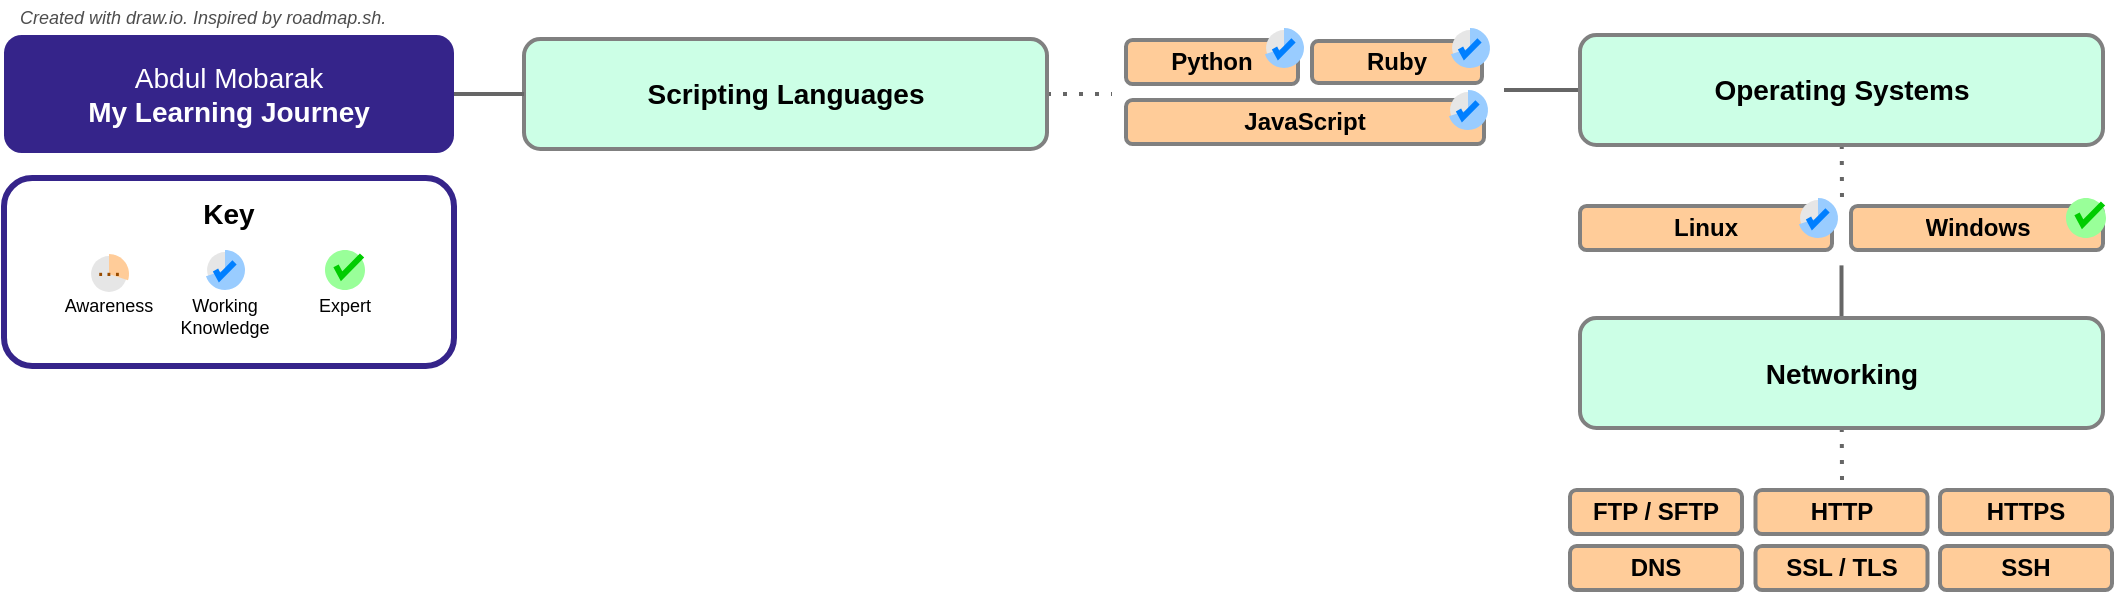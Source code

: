 <mxfile version="21.6.9" type="github">
  <diagram name="Page-1" id="ckWAQ8MBUfrxwX41ebk0">
    <mxGraphModel dx="761" dy="1885" grid="0" gridSize="10" guides="1" tooltips="1" connect="1" arrows="1" fold="1" page="1" pageScale="1" pageWidth="1169" pageHeight="827" math="0" shadow="0">
      <root>
        <mxCell id="0" />
        <mxCell id="1" parent="0" />
        <mxCell id="TG_LKD3CWlQSCmAl-Nzj-216" value="&lt;span style=&quot;font-size: 14px;&quot;&gt;Key&lt;/span&gt;" style="rounded=1;whiteSpace=wrap;html=1;fontFamily=Helvetica;fontSize=14;fontColor=#000000;strokeColor=#35248A;fillColor=none;fontStyle=1;strokeWidth=3;verticalAlign=top;spacingTop=3;" vertex="1" parent="1">
          <mxGeometry x="1191" y="-730" width="225" height="94" as="geometry" />
        </mxCell>
        <mxCell id="TG_LKD3CWlQSCmAl-Nzj-215" value="&lt;span style=&quot;font-weight: normal; font-size: 14px;&quot;&gt;Abdul Mobarak&lt;br style=&quot;font-size: 14px;&quot;&gt;&lt;/span&gt;My Learning Journey" style="rounded=1;whiteSpace=wrap;html=1;fontFamily=Helvetica;fontSize=14;fontColor=#ffffff;strokeColor=none;fillColor=#35248A;fontStyle=1" vertex="1" parent="1">
          <mxGeometry x="1191" y="-801.5" width="225" height="59" as="geometry" />
        </mxCell>
        <UserObject label="Ruby" linkTarget="_blank" id="TG_LKD3CWlQSCmAl-Nzj-147">
          <mxCell style="text;strokeColor=#808080;fillColor=#FFCC99;align=center;verticalAlign=middle;spacingLeft=0;spacingRight=0;overflow=hidden;points=[[0,0.5],[1,0.5]];portConstraint=eastwest;rotatable=0;whiteSpace=wrap;html=1;spacing=0;fontStyle=1;strokeWidth=2;rounded=1;fontSize=12;" vertex="1" parent="1">
            <mxGeometry x="1845" y="-798.5" width="85" height="21" as="geometry" />
          </mxCell>
        </UserObject>
        <mxCell id="TG_LKD3CWlQSCmAl-Nzj-122" value="" style="edgeStyle=none;shape=connector;rounded=0;orthogonalLoop=1;jettySize=auto;html=1;dashed=1;dashPattern=1 3;labelBackgroundColor=default;strokeColor=#666666;strokeWidth=2;fontFamily=Helvetica;fontSize=11;fontColor=default;endArrow=none;" edge="1" parent="1" source="TG_LKD3CWlQSCmAl-Nzj-3">
          <mxGeometry relative="1" as="geometry">
            <mxPoint x="1745" y="-772" as="targetPoint" />
          </mxGeometry>
        </mxCell>
        <mxCell id="TG_LKD3CWlQSCmAl-Nzj-3" value="Scripting Languages" style="text;strokeColor=#808080;fillColor=#CCFFE6;align=center;verticalAlign=middle;spacingLeft=0;spacingRight=0;overflow=hidden;points=[[0,0.5],[1,0.5]];portConstraint=eastwest;rotatable=0;whiteSpace=wrap;html=1;spacing=0;fontStyle=1;strokeWidth=2;rounded=1;fontSize=14;treeFolding=0;connectable=1;allowArrows=1;recursiveResize=1;expand=0;comic=0;" vertex="1" collapsed="1" parent="1">
          <mxGeometry x="1451" y="-799.5" width="261.5" height="55" as="geometry" />
        </mxCell>
        <UserObject label="Python&lt;br style=&quot;font-size: 12px;&quot;&gt;" linkTarget="_blank" id="TG_LKD3CWlQSCmAl-Nzj-17">
          <mxCell style="text;strokeColor=#808080;fillColor=#FFCC99;align=center;verticalAlign=middle;spacingLeft=0;spacingRight=0;overflow=hidden;points=[[0,0.5],[1,0.5]];portConstraint=eastwest;rotatable=0;whiteSpace=wrap;html=1;spacing=0;fontStyle=1;strokeWidth=2;rounded=1;fontSize=12;" vertex="1" parent="1">
            <mxGeometry x="1752" y="-799" width="86" height="22" as="geometry" />
          </mxCell>
        </UserObject>
        <UserObject label="JavaScript" link="data:action/json,{&quot;actions&quot;:[{&quot;toggle&quot;: {&quot;cells&quot;: [&quot;JS&quot;]}}]}" id="TG_LKD3CWlQSCmAl-Nzj-19">
          <mxCell style="text;strokeColor=#808080;fillColor=#FFCC99;align=center;verticalAlign=middle;spacingLeft=0;spacingRight=0;overflow=hidden;points=[[0,0.5],[1,0.5]];portConstraint=eastwest;rotatable=0;whiteSpace=wrap;html=1;spacing=0;fontStyle=1;strokeWidth=2;rounded=1;fontSize=12;" vertex="1" parent="1">
            <mxGeometry x="1752" y="-769" width="179" height="22" as="geometry" />
          </mxCell>
        </UserObject>
        <mxCell id="TG_LKD3CWlQSCmAl-Nzj-49" value="" style="endArrow=none;html=1;strokeWidth=2;rounded=0;strokeColor=#666666;" edge="1" parent="1" source="TG_LKD3CWlQSCmAl-Nzj-215" target="TG_LKD3CWlQSCmAl-Nzj-3">
          <mxGeometry width="50" height="50" relative="1" as="geometry">
            <mxPoint x="1778.675" y="-592" as="sourcePoint" />
            <mxPoint x="1806.5" y="-603" as="targetPoint" />
          </mxGeometry>
        </mxCell>
        <mxCell id="TG_LKD3CWlQSCmAl-Nzj-50" value="" style="endArrow=none;html=1;strokeWidth=2;rounded=0;strokeColor=#666666;exitX=0;exitY=0.5;exitDx=0;exitDy=0;" edge="1" parent="1" source="TG_LKD3CWlQSCmAl-Nzj-123">
          <mxGeometry width="50" height="50" relative="1" as="geometry">
            <mxPoint x="1939" y="-775" as="sourcePoint" />
            <mxPoint x="1941" y="-774" as="targetPoint" />
          </mxGeometry>
        </mxCell>
        <mxCell id="TG_LKD3CWlQSCmAl-Nzj-258" style="edgeStyle=none;shape=connector;rounded=0;orthogonalLoop=1;jettySize=auto;html=1;dashed=1;dashPattern=1 3;labelBackgroundColor=default;strokeColor=#666666;strokeWidth=2;fontFamily=Helvetica;fontSize=12;fontColor=default;endArrow=none;" edge="1" parent="1" source="TG_LKD3CWlQSCmAl-Nzj-123">
          <mxGeometry relative="1" as="geometry">
            <mxPoint x="2110" y="-718" as="targetPoint" />
          </mxGeometry>
        </mxCell>
        <mxCell id="TG_LKD3CWlQSCmAl-Nzj-123" value="Operating Systems" style="text;strokeColor=#808080;fillColor=#CCFFE6;align=center;verticalAlign=middle;spacingLeft=0;spacingRight=0;overflow=hidden;points=[[0,0.5],[1,0.5]];portConstraint=eastwest;rotatable=0;whiteSpace=wrap;html=1;spacing=0;fontStyle=1;strokeWidth=2;rounded=1;fontSize=14;treeFolding=0;connectable=1;allowArrows=1;recursiveResize=1;expand=0;comic=0;" vertex="1" collapsed="1" parent="1">
          <mxGeometry x="1979" y="-801.5" width="261.5" height="55" as="geometry" />
        </mxCell>
        <mxCell id="TG_LKD3CWlQSCmAl-Nzj-149" value="" style="group;allowArrows=0;" vertex="1" connectable="0" parent="1">
          <mxGeometry x="1914" y="-805" width="20" height="20" as="geometry" />
        </mxCell>
        <mxCell id="TG_LKD3CWlQSCmAl-Nzj-150" value="" style="ellipse;whiteSpace=wrap;html=1;aspect=fixed;strokeColor=none;fillColor=#E6E6E6;strokeWidth=2;allowArrows=0;" vertex="1" parent="TG_LKD3CWlQSCmAl-Nzj-149">
          <mxGeometry x="1.034" y="1.034" width="17.931" height="17.931" as="geometry" />
        </mxCell>
        <mxCell id="TG_LKD3CWlQSCmAl-Nzj-151" value="" style="verticalLabelPosition=middle;verticalAlign=middle;html=1;shape=mxgraph.basic.partConcEllipse;startAngle=0;endAngle=0.7;arcWidth=1;strokeColor=none;fillColor=#99CCFF;fontSize=22;fontColor=#10739E;align=center;fontStyle=1;whiteSpace=wrap;allowArrows=0;" vertex="1" parent="TG_LKD3CWlQSCmAl-Nzj-149">
          <mxGeometry width="20" height="20" as="geometry" />
        </mxCell>
        <mxCell id="TG_LKD3CWlQSCmAl-Nzj-152" value="" style="html=1;verticalLabelPosition=bottom;labelBackgroundColor=#ffffff;verticalAlign=top;shadow=0;dashed=0;strokeWidth=3;shape=mxgraph.ios7.misc.check;strokeColor=#007FFF;gradientColor=none;allowArrows=0;connectable=0;" vertex="1" parent="TG_LKD3CWlQSCmAl-Nzj-149">
          <mxGeometry x="5.241" y="6.193" width="9.517" height="7.614" as="geometry" />
        </mxCell>
        <mxCell id="TG_LKD3CWlQSCmAl-Nzj-153" value="" style="group;allowArrows=0;" vertex="1" connectable="0" parent="1">
          <mxGeometry x="1821" y="-805" width="20" height="20" as="geometry" />
        </mxCell>
        <mxCell id="TG_LKD3CWlQSCmAl-Nzj-154" value="" style="ellipse;whiteSpace=wrap;html=1;aspect=fixed;strokeColor=none;fillColor=#E6E6E6;strokeWidth=2;allowArrows=0;" vertex="1" parent="TG_LKD3CWlQSCmAl-Nzj-153">
          <mxGeometry x="1.034" y="1.034" width="17.931" height="17.931" as="geometry" />
        </mxCell>
        <mxCell id="TG_LKD3CWlQSCmAl-Nzj-155" value="" style="verticalLabelPosition=middle;verticalAlign=middle;html=1;shape=mxgraph.basic.partConcEllipse;startAngle=0;endAngle=0.7;arcWidth=1;strokeColor=none;fillColor=#99CCFF;fontSize=22;fontColor=#10739E;align=center;fontStyle=1;whiteSpace=wrap;allowArrows=0;" vertex="1" parent="TG_LKD3CWlQSCmAl-Nzj-153">
          <mxGeometry width="20" height="20" as="geometry" />
        </mxCell>
        <mxCell id="TG_LKD3CWlQSCmAl-Nzj-156" value="" style="html=1;verticalLabelPosition=bottom;labelBackgroundColor=#ffffff;verticalAlign=top;shadow=0;dashed=0;strokeWidth=3;shape=mxgraph.ios7.misc.check;strokeColor=#007FFF;gradientColor=none;allowArrows=0;connectable=0;" vertex="1" parent="TG_LKD3CWlQSCmAl-Nzj-153">
          <mxGeometry x="5.241" y="6.193" width="9.517" height="7.614" as="geometry" />
        </mxCell>
        <mxCell id="TG_LKD3CWlQSCmAl-Nzj-157" value="" style="group;allowArrows=0;" vertex="1" connectable="0" parent="1">
          <mxGeometry x="1913" y="-774" width="20" height="20" as="geometry" />
        </mxCell>
        <mxCell id="TG_LKD3CWlQSCmAl-Nzj-158" value="" style="ellipse;whiteSpace=wrap;html=1;aspect=fixed;strokeColor=none;fillColor=#E6E6E6;strokeWidth=2;allowArrows=0;" vertex="1" parent="TG_LKD3CWlQSCmAl-Nzj-157">
          <mxGeometry x="1.034" y="1.034" width="17.931" height="17.931" as="geometry" />
        </mxCell>
        <mxCell id="TG_LKD3CWlQSCmAl-Nzj-159" value="" style="verticalLabelPosition=middle;verticalAlign=middle;html=1;shape=mxgraph.basic.partConcEllipse;startAngle=0;endAngle=0.7;arcWidth=1;strokeColor=none;fillColor=#99CCFF;fontSize=22;fontColor=#10739E;align=center;fontStyle=1;whiteSpace=wrap;allowArrows=0;" vertex="1" parent="TG_LKD3CWlQSCmAl-Nzj-157">
          <mxGeometry width="20" height="20" as="geometry" />
        </mxCell>
        <mxCell id="TG_LKD3CWlQSCmAl-Nzj-160" value="" style="html=1;verticalLabelPosition=bottom;labelBackgroundColor=#ffffff;verticalAlign=top;shadow=0;dashed=0;strokeWidth=3;shape=mxgraph.ios7.misc.check;strokeColor=#007FFF;gradientColor=none;allowArrows=0;connectable=0;" vertex="1" parent="TG_LKD3CWlQSCmAl-Nzj-157">
          <mxGeometry x="5.241" y="6.193" width="9.517" height="7.614" as="geometry" />
        </mxCell>
        <mxCell id="TG_LKD3CWlQSCmAl-Nzj-198" value="" style="group;allowArrows=0;" vertex="1" connectable="0" parent="1">
          <mxGeometry x="1351.5" y="-694" width="20" height="20" as="geometry" />
        </mxCell>
        <mxCell id="TG_LKD3CWlQSCmAl-Nzj-199" value="" style="verticalLabelPosition=middle;verticalAlign=middle;html=1;shape=mxgraph.basic.partConcEllipse;startAngle=0;endAngle=1;arcWidth=1;strokeColor=none;fillColor=#99FF99;fontSize=22;fontColor=#10739E;align=center;fontStyle=1;whiteSpace=wrap;allowArrows=0;" vertex="1" parent="TG_LKD3CWlQSCmAl-Nzj-198">
          <mxGeometry width="20" height="20" as="geometry" />
        </mxCell>
        <mxCell id="TG_LKD3CWlQSCmAl-Nzj-200" value="" style="html=1;verticalLabelPosition=bottom;labelBackgroundColor=#ffffff;verticalAlign=top;shadow=0;dashed=0;strokeWidth=3;shape=mxgraph.ios7.misc.check;strokeColor=#00CC00;gradientColor=none;allowArrows=0;" vertex="1" parent="TG_LKD3CWlQSCmAl-Nzj-198">
          <mxGeometry x="5.514" y="2.76" width="13.013" height="10.41" as="geometry" />
        </mxCell>
        <mxCell id="TG_LKD3CWlQSCmAl-Nzj-201" value="" style="group;allowArrows=0;" vertex="1" connectable="0" parent="1">
          <mxGeometry x="1233.5" y="-692" width="20" height="20" as="geometry" />
        </mxCell>
        <mxCell id="TG_LKD3CWlQSCmAl-Nzj-202" value="" style="ellipse;whiteSpace=wrap;html=1;aspect=fixed;strokeColor=none;fillColor=#E6E6E6;strokeWidth=2;allowArrows=0;" vertex="1" parent="TG_LKD3CWlQSCmAl-Nzj-201">
          <mxGeometry x="1.034" y="1.034" width="17.931" height="17.931" as="geometry" />
        </mxCell>
        <mxCell id="TG_LKD3CWlQSCmAl-Nzj-203" value="" style="verticalLabelPosition=middle;verticalAlign=middle;html=1;shape=mxgraph.basic.partConcEllipse;startAngle=0;endAngle=0.3;arcWidth=1;strokeColor=none;fillColor=#FFCC99;fontSize=22;fontColor=#10739E;align=center;fontStyle=1;whiteSpace=wrap;allowArrows=0;" vertex="1" parent="TG_LKD3CWlQSCmAl-Nzj-201">
          <mxGeometry width="20" height="20" as="geometry" />
        </mxCell>
        <mxCell id="TG_LKD3CWlQSCmAl-Nzj-204" value="&lt;font style=&quot;font-size: 15px;&quot;&gt;...&lt;/font&gt;" style="text;html=1;strokeColor=none;fillColor=none;align=center;verticalAlign=middle;whiteSpace=wrap;rounded=0;horizontal=1;labelPosition=center;verticalLabelPosition=middle;spacing=-3;spacingTop=-8;fontColor=#994C00;fontSize=15;allowArrows=0;" vertex="1" parent="TG_LKD3CWlQSCmAl-Nzj-201">
          <mxGeometry x="4.483" y="8.276" width="11.034" height="2.069" as="geometry" />
        </mxCell>
        <mxCell id="TG_LKD3CWlQSCmAl-Nzj-205" value="" style="group;allowArrows=0;" vertex="1" connectable="0" parent="1">
          <mxGeometry x="1291.5" y="-694" width="20" height="20" as="geometry" />
        </mxCell>
        <mxCell id="TG_LKD3CWlQSCmAl-Nzj-206" value="" style="ellipse;whiteSpace=wrap;html=1;aspect=fixed;strokeColor=none;fillColor=#E6E6E6;strokeWidth=2;allowArrows=0;" vertex="1" parent="TG_LKD3CWlQSCmAl-Nzj-205">
          <mxGeometry x="1.034" y="1.034" width="17.931" height="17.931" as="geometry" />
        </mxCell>
        <mxCell id="TG_LKD3CWlQSCmAl-Nzj-207" value="" style="verticalLabelPosition=middle;verticalAlign=middle;html=1;shape=mxgraph.basic.partConcEllipse;startAngle=0;endAngle=0.7;arcWidth=1;strokeColor=none;fillColor=#99CCFF;fontSize=22;fontColor=#10739E;align=center;fontStyle=1;whiteSpace=wrap;allowArrows=0;" vertex="1" parent="TG_LKD3CWlQSCmAl-Nzj-205">
          <mxGeometry width="20" height="20" as="geometry" />
        </mxCell>
        <mxCell id="TG_LKD3CWlQSCmAl-Nzj-208" value="" style="html=1;verticalLabelPosition=bottom;labelBackgroundColor=#ffffff;verticalAlign=top;shadow=0;dashed=0;strokeWidth=3;shape=mxgraph.ios7.misc.check;strokeColor=#007FFF;gradientColor=none;allowArrows=0;connectable=0;" vertex="1" parent="TG_LKD3CWlQSCmAl-Nzj-205">
          <mxGeometry x="5.241" y="6.193" width="9.517" height="7.614" as="geometry" />
        </mxCell>
        <mxCell id="TG_LKD3CWlQSCmAl-Nzj-211" value="Awareness" style="text;html=1;strokeColor=none;fillColor=none;align=center;verticalAlign=middle;whiteSpace=wrap;rounded=0;fontSize=9;fontFamily=Helvetica;fontColor=default;" vertex="1" parent="1">
          <mxGeometry x="1222" y="-675" width="43" height="17" as="geometry" />
        </mxCell>
        <mxCell id="TG_LKD3CWlQSCmAl-Nzj-213" value="Working Knowledge" style="text;html=1;strokeColor=none;fillColor=none;align=center;verticalAlign=middle;whiteSpace=wrap;rounded=0;fontSize=9;fontFamily=Helvetica;fontColor=default;spacingTop=9;" vertex="1" parent="1">
          <mxGeometry x="1280" y="-674" width="43" height="17" as="geometry" />
        </mxCell>
        <mxCell id="TG_LKD3CWlQSCmAl-Nzj-214" value="Expert" style="text;html=1;strokeColor=none;fillColor=none;align=center;verticalAlign=middle;whiteSpace=wrap;rounded=0;fontSize=9;fontFamily=Helvetica;fontColor=default;" vertex="1" parent="1">
          <mxGeometry x="1340" y="-675" width="43" height="17" as="geometry" />
        </mxCell>
        <UserObject label="Linux" linkTarget="_blank" id="TG_LKD3CWlQSCmAl-Nzj-223">
          <mxCell style="text;strokeColor=#808080;fillColor=#FFCC99;align=center;verticalAlign=middle;spacingLeft=0;spacingRight=0;overflow=hidden;points=[[0,0.5],[1,0.5]];portConstraint=eastwest;rotatable=0;whiteSpace=wrap;html=1;spacing=0;fontStyle=1;strokeWidth=2;rounded=1;fontSize=12;" vertex="1" parent="1">
            <mxGeometry x="1979" y="-716" width="126" height="22" as="geometry" />
          </mxCell>
        </UserObject>
        <mxCell id="TG_LKD3CWlQSCmAl-Nzj-257" style="edgeStyle=none;shape=connector;rounded=0;orthogonalLoop=1;jettySize=auto;html=1;labelBackgroundColor=default;strokeColor=#666666;strokeWidth=2;fontFamily=Helvetica;fontSize=12;fontColor=default;endArrow=none;" edge="1" parent="1" source="TG_LKD3CWlQSCmAl-Nzj-229">
          <mxGeometry relative="1" as="geometry">
            <mxPoint x="2109.75" y="-686.308" as="targetPoint" />
          </mxGeometry>
        </mxCell>
        <mxCell id="TG_LKD3CWlQSCmAl-Nzj-265" style="edgeStyle=none;shape=connector;rounded=0;orthogonalLoop=1;jettySize=auto;html=1;dashed=1;dashPattern=1 3;labelBackgroundColor=default;strokeColor=#666666;strokeWidth=2;fontFamily=Helvetica;fontSize=12;fontColor=default;endArrow=none;" edge="1" parent="1" source="TG_LKD3CWlQSCmAl-Nzj-229">
          <mxGeometry relative="1" as="geometry">
            <mxPoint x="2110" y="-579" as="targetPoint" />
          </mxGeometry>
        </mxCell>
        <mxCell id="TG_LKD3CWlQSCmAl-Nzj-229" value="Networking" style="text;strokeColor=#808080;fillColor=#CCFFE6;align=center;verticalAlign=middle;spacingLeft=0;spacingRight=0;overflow=hidden;points=[[0,0.5],[1,0.5]];portConstraint=eastwest;rotatable=0;whiteSpace=wrap;html=1;spacing=0;fontStyle=1;strokeWidth=2;rounded=1;fontSize=14;treeFolding=0;connectable=1;allowArrows=1;recursiveResize=1;expand=0;comic=0;" vertex="1" collapsed="1" parent="1">
          <mxGeometry x="1979" y="-660" width="261.5" height="55" as="geometry" />
        </mxCell>
        <mxCell id="TG_LKD3CWlQSCmAl-Nzj-252" value="Created with draw.io. Inspired by roadmap.sh.&amp;nbsp;" style="text;html=1;strokeColor=none;fillColor=none;align=left;verticalAlign=middle;whiteSpace=wrap;rounded=0;fontSize=9;fontFamily=Helvetica;fontColor=#4D4D4D;fontStyle=2" vertex="1" parent="1">
          <mxGeometry x="1197" y="-818.5" width="193" height="17" as="geometry" />
        </mxCell>
        <UserObject label="FTP / SFTP" linkTarget="_blank" id="TG_LKD3CWlQSCmAl-Nzj-259">
          <mxCell style="text;strokeColor=#808080;fillColor=#FFCC99;align=center;verticalAlign=middle;spacingLeft=0;spacingRight=0;overflow=hidden;points=[[0,0.5],[1,0.5]];portConstraint=eastwest;rotatable=0;whiteSpace=wrap;html=1;spacing=0;fontStyle=1;strokeWidth=2;rounded=1;fontSize=12;" vertex="1" parent="1">
            <mxGeometry x="1974" y="-574" width="86" height="22" as="geometry" />
          </mxCell>
        </UserObject>
        <UserObject label="HTTP" linkTarget="_blank" id="TG_LKD3CWlQSCmAl-Nzj-260">
          <mxCell style="text;strokeColor=#808080;fillColor=#FFCC99;align=center;verticalAlign=middle;spacingLeft=0;spacingRight=0;overflow=hidden;points=[[0,0.5],[1,0.5]];portConstraint=eastwest;rotatable=0;whiteSpace=wrap;html=1;spacing=0;fontStyle=1;strokeWidth=2;rounded=1;fontSize=12;" vertex="1" parent="1">
            <mxGeometry x="2066.75" y="-574" width="86" height="22" as="geometry" />
          </mxCell>
        </UserObject>
        <UserObject label="HTTPS" linkTarget="_blank" id="TG_LKD3CWlQSCmAl-Nzj-261">
          <mxCell style="text;strokeColor=#808080;fillColor=#FFCC99;align=center;verticalAlign=middle;spacingLeft=0;spacingRight=0;overflow=hidden;points=[[0,0.5],[1,0.5]];portConstraint=eastwest;rotatable=0;whiteSpace=wrap;html=1;spacing=0;fontStyle=1;strokeWidth=2;rounded=1;fontSize=12;" vertex="1" parent="1">
            <mxGeometry x="2159" y="-574" width="86" height="22" as="geometry" />
          </mxCell>
        </UserObject>
        <UserObject label="DNS" linkTarget="_blank" id="TG_LKD3CWlQSCmAl-Nzj-262">
          <mxCell style="text;strokeColor=#808080;fillColor=#FFCC99;align=center;verticalAlign=middle;spacingLeft=0;spacingRight=0;overflow=hidden;points=[[0,0.5],[1,0.5]];portConstraint=eastwest;rotatable=0;whiteSpace=wrap;html=1;spacing=0;fontStyle=1;strokeWidth=2;rounded=1;fontSize=12;" vertex="1" parent="1">
            <mxGeometry x="1974" y="-546" width="86" height="22" as="geometry" />
          </mxCell>
        </UserObject>
        <UserObject label="SSL / TLS" linkTarget="_blank" id="TG_LKD3CWlQSCmAl-Nzj-263">
          <mxCell style="text;strokeColor=#808080;fillColor=#FFCC99;align=center;verticalAlign=middle;spacingLeft=0;spacingRight=0;overflow=hidden;points=[[0,0.5],[1,0.5]];portConstraint=eastwest;rotatable=0;whiteSpace=wrap;html=1;spacing=0;fontStyle=1;strokeWidth=2;rounded=1;fontSize=12;" vertex="1" parent="1">
            <mxGeometry x="2066.75" y="-546" width="86" height="22" as="geometry" />
          </mxCell>
        </UserObject>
        <UserObject label="SSH" linkTarget="_blank" id="TG_LKD3CWlQSCmAl-Nzj-264">
          <mxCell style="text;strokeColor=#808080;fillColor=#FFCC99;align=center;verticalAlign=middle;spacingLeft=0;spacingRight=0;overflow=hidden;points=[[0,0.5],[1,0.5]];portConstraint=eastwest;rotatable=0;whiteSpace=wrap;html=1;spacing=0;fontStyle=1;strokeWidth=2;rounded=1;fontSize=12;" vertex="1" parent="1">
            <mxGeometry x="2159" y="-546" width="86" height="22" as="geometry" />
          </mxCell>
        </UserObject>
        <UserObject label="Windows" linkTarget="_blank" id="TG_LKD3CWlQSCmAl-Nzj-266">
          <mxCell style="text;strokeColor=#808080;fillColor=#FFCC99;align=center;verticalAlign=middle;spacingLeft=0;spacingRight=0;overflow=hidden;points=[[0,0.5],[1,0.5]];portConstraint=eastwest;rotatable=0;whiteSpace=wrap;html=1;spacing=0;fontStyle=1;strokeWidth=2;rounded=1;fontSize=12;" vertex="1" parent="1">
            <mxGeometry x="2114.5" y="-716" width="126" height="22" as="geometry" />
          </mxCell>
        </UserObject>
        <mxCell id="TG_LKD3CWlQSCmAl-Nzj-267" value="" style="group;allowArrows=0;fontFamily=Helvetica;fontSize=12;fontColor=default;" vertex="1" connectable="0" parent="1">
          <mxGeometry x="2088" y="-720" width="20" height="20" as="geometry" />
        </mxCell>
        <mxCell id="TG_LKD3CWlQSCmAl-Nzj-268" value="" style="ellipse;whiteSpace=wrap;html=1;aspect=fixed;strokeColor=none;fillColor=#E6E6E6;strokeWidth=2;allowArrows=0;fontFamily=Helvetica;fontSize=12;fontColor=default;" vertex="1" parent="TG_LKD3CWlQSCmAl-Nzj-267">
          <mxGeometry x="1.034" y="1.034" width="17.931" height="17.931" as="geometry" />
        </mxCell>
        <mxCell id="TG_LKD3CWlQSCmAl-Nzj-269" value="" style="verticalLabelPosition=middle;verticalAlign=middle;html=1;shape=mxgraph.basic.partConcEllipse;startAngle=0;endAngle=0.7;arcWidth=1;strokeColor=none;fillColor=#99CCFF;fontSize=22;fontColor=#10739E;align=center;fontStyle=1;whiteSpace=wrap;allowArrows=0;fontFamily=Helvetica;" vertex="1" parent="TG_LKD3CWlQSCmAl-Nzj-267">
          <mxGeometry width="20" height="20" as="geometry" />
        </mxCell>
        <mxCell id="TG_LKD3CWlQSCmAl-Nzj-270" value="" style="html=1;verticalLabelPosition=bottom;labelBackgroundColor=#ffffff;verticalAlign=top;shadow=0;dashed=0;strokeWidth=3;shape=mxgraph.ios7.misc.check;strokeColor=#007FFF;gradientColor=none;allowArrows=0;connectable=0;fontFamily=Helvetica;fontSize=12;fontColor=default;" vertex="1" parent="TG_LKD3CWlQSCmAl-Nzj-267">
          <mxGeometry x="5.241" y="6.193" width="9.517" height="7.614" as="geometry" />
        </mxCell>
        <mxCell id="TG_LKD3CWlQSCmAl-Nzj-271" value="" style="group;allowArrows=0;fontFamily=Helvetica;fontSize=12;fontColor=default;" vertex="1" connectable="0" parent="1">
          <mxGeometry x="2222" y="-720" width="20" height="20" as="geometry" />
        </mxCell>
        <mxCell id="TG_LKD3CWlQSCmAl-Nzj-272" value="" style="verticalLabelPosition=middle;verticalAlign=middle;html=1;shape=mxgraph.basic.partConcEllipse;startAngle=0;endAngle=1;arcWidth=1;strokeColor=none;fillColor=#99FF99;fontSize=22;fontColor=#10739E;align=center;fontStyle=1;whiteSpace=wrap;allowArrows=0;fontFamily=Helvetica;" vertex="1" parent="TG_LKD3CWlQSCmAl-Nzj-271">
          <mxGeometry width="20" height="20" as="geometry" />
        </mxCell>
        <mxCell id="TG_LKD3CWlQSCmAl-Nzj-273" value="" style="html=1;verticalLabelPosition=bottom;labelBackgroundColor=#ffffff;verticalAlign=top;shadow=0;dashed=0;strokeWidth=3;shape=mxgraph.ios7.misc.check;strokeColor=#00CC00;gradientColor=none;allowArrows=0;fontFamily=Helvetica;fontSize=12;fontColor=default;" vertex="1" parent="TG_LKD3CWlQSCmAl-Nzj-271">
          <mxGeometry x="5.514" y="2.76" width="13.013" height="10.41" as="geometry" />
        </mxCell>
        <object label="Modals" id="TG_LKD3CWlQSCmAl-Nzj-161">
          <mxCell style="locked=1;" parent="0" />
        </object>
        <object label="&lt;div style=&quot;text-align: center; font-size: 12px;&quot;&gt;&lt;b style=&quot;background-color: initial; font-size: 12px;&quot;&gt;&lt;font style=&quot;font-size: 12px;&quot;&gt;JavaScript Knowledge&amp;nbsp;&lt;/font&gt;&lt;/b&gt;&lt;/div&gt;&lt;ol style=&quot;font-size: 12px;&quot;&gt;&lt;li style=&quot;font-size: 12px;&quot;&gt;Syntax, Variables, Data Types&lt;/li&gt;&lt;li style=&quot;font-size: 12px;&quot;&gt;Operators: Arithmetic, Comparison, Logical&lt;/li&gt;&lt;li style=&quot;font-size: 12px;&quot;&gt;Conditionals: if, else, loops&lt;/li&gt;&lt;li style=&quot;font-size: 12px;&quot;&gt;Functions: Definition, Parameters, Return&lt;/li&gt;&lt;li style=&quot;font-size: 12px;&quot;&gt;Scope, Closures&lt;/li&gt;&lt;li style=&quot;font-size: 12px;&quot;&gt;Arrays: Methods, Iteration&lt;/li&gt;&lt;li style=&quot;font-size: 12px;&quot;&gt;Objects: Properties, Methods, Prototypes&lt;/li&gt;&lt;li style=&quot;font-size: 12px;&quot;&gt;JSON: Data Exchange&lt;/li&gt;&lt;li style=&quot;font-size: 12px;&quot;&gt;DOM Manipulation, Event Handling&lt;/li&gt;&lt;li style=&quot;font-size: 12px;&quot;&gt;&lt;strike style=&quot;font-size: 12px;&quot;&gt;Asynchronous: Callbacks, Promises, Async/Await&lt;/strike&gt;&lt;/li&gt;&lt;li style=&quot;font-size: 12px;&quot;&gt;&lt;strike style=&quot;font-size: 12px;&quot;&gt;ES6: Arrow Functions, let/const, Destructuring&lt;/strike&gt;&lt;/li&gt;&lt;li style=&quot;font-size: 12px;&quot;&gt;&lt;strike style=&quot;font-size: 12px;&quot;&gt;Modules: Code Organization&lt;/strike&gt;&lt;/li&gt;&lt;li style=&quot;font-size: 12px;&quot;&gt;&lt;strike style=&quot;font-size: 12px;&quot;&gt;Error Handling: try...catch, Throw&lt;/strike&gt;&lt;/li&gt;&lt;li style=&quot;font-size: 12px;&quot;&gt;&lt;strike style=&quot;font-size: 12px;&quot;&gt;Closures, Prototypes&lt;/strike&gt;&lt;/li&gt;&lt;li style=&quot;font-size: 12px;&quot;&gt;&lt;strike style=&quot;font-size: 12px;&quot;&gt;AJAX, Web APIs&lt;/strike&gt;&lt;/li&gt;&lt;li style=&quot;font-size: 12px;&quot;&gt;&lt;strike style=&quot;font-size: 12px;&quot;&gt;ESLint: Code Quality&lt;/strike&gt;&lt;/li&gt;&lt;li style=&quot;font-size: 12px;&quot;&gt;&lt;strike style=&quot;font-size: 12px;&quot;&gt;React: Front-End Library&lt;/strike&gt;&lt;/li&gt;&lt;li style=&quot;font-size: 12px;&quot;&gt;&lt;strike style=&quot;font-size: 12px;&quot;&gt;Node.js, Express.js: Back-End&lt;/strike&gt;&lt;/li&gt;&lt;li style=&quot;font-size: 12px;&quot;&gt;&lt;strike style=&quot;font-size: 12px;&quot;&gt;Vue.js, Angular: Front-End Frameworks&lt;/strike&gt;&lt;/li&gt;&lt;/ol&gt;" id="JS">
          <mxCell style="text;strokeColor=#808080;fillColor=#FFE6CC;align=left;verticalAlign=middle;spacingLeft=15;spacingRight=0;overflow=hidden;points=[[0,0.5],[1,0.5]];portConstraint=eastwest;rotatable=0;whiteSpace=wrap;html=1;spacing=0;strokeWidth=2;rounded=0;treeFolding=0;connectable=1;allowArrows=1;recursiveResize=1;expand=0;comic=0;glass=0;shadow=1;horizontal=1;imageAspect=1;fontSize=12;" vertex="1" collapsed="1" visible="0" parent="TG_LKD3CWlQSCmAl-Nzj-161">
            <mxGeometry x="1692.5" y="-741" width="328" height="331" as="geometry" />
          </mxCell>
        </object>
      </root>
    </mxGraphModel>
  </diagram>
</mxfile>
